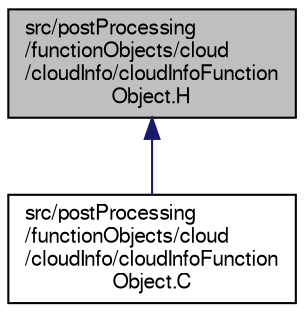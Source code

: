 digraph "src/postProcessing/functionObjects/cloud/cloudInfo/cloudInfoFunctionObject.H"
{
  bgcolor="transparent";
  edge [fontname="FreeSans",fontsize="10",labelfontname="FreeSans",labelfontsize="10"];
  node [fontname="FreeSans",fontsize="10",shape=record];
  Node334 [label="src/postProcessing\l/functionObjects/cloud\l/cloudInfo/cloudInfoFunction\lObject.H",height=0.2,width=0.4,color="black", fillcolor="grey75", style="filled", fontcolor="black"];
  Node334 -> Node335 [dir="back",color="midnightblue",fontsize="10",style="solid",fontname="FreeSans"];
  Node335 [label="src/postProcessing\l/functionObjects/cloud\l/cloudInfo/cloudInfoFunction\lObject.C",height=0.2,width=0.4,color="black",URL="$a13190.html"];
}
